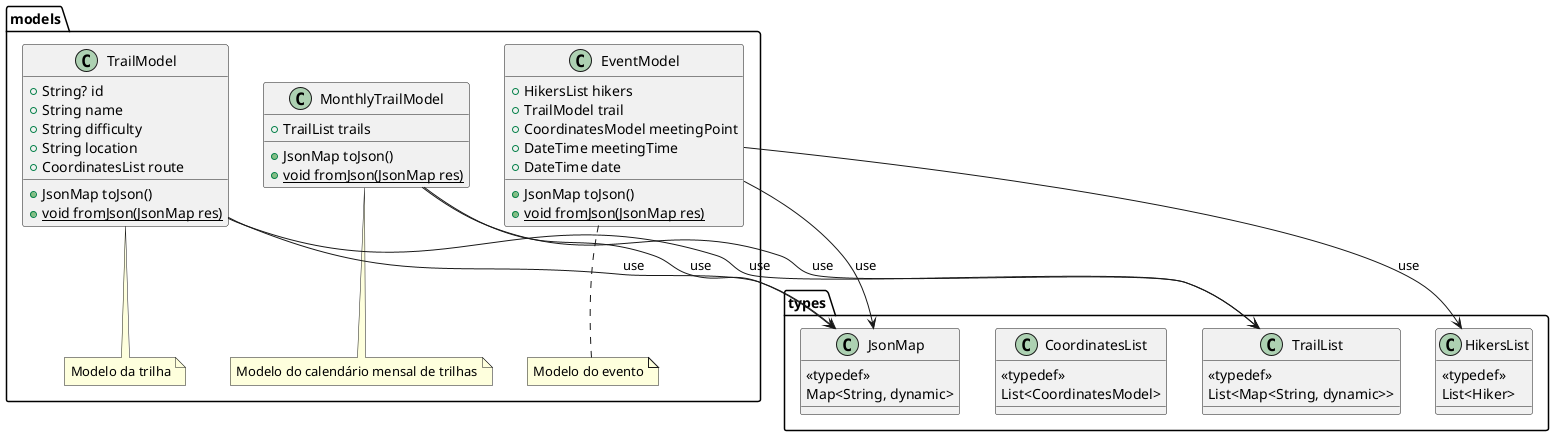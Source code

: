 @startuml pe_na_pedra_class_diagram_2
package types {
  class JsonMap {
    <<typedef>>
    Map<String, dynamic>
  }

  class TrailList {
    <<typedef>>
    List<Map<String, dynamic>>
  }

  class CoordinatesList {
    <<typedef>>
    List<CoordinatesModel>
  }

  class HikersList {
    <<typedef>>
    List<Hiker>
  }
}

package models {
  note "Modelo da trilha" as N3
  note "Modelo do calendário mensal de trilhas" as N4
  note "Modelo do evento" as N5

  class TrailModel {
    + String? id
    + String name
    + String difficulty
    + String location
    + CoordinatesList route
    + JsonMap toJson()
    + {static} void fromJson(JsonMap res)
  }

  class MonthlyTrailModel {
    + TrailList trails
    + JsonMap toJson()
    + {static} void fromJson(JsonMap res)
  }

  class EventModel {
    + HikersList hikers
    + TrailModel trail
    + CoordinatesModel meetingPoint
    + DateTime meetingTime
    + DateTime date
    + JsonMap toJson()
    + {static} void fromJson(JsonMap res)
  }

  TrailModel .. N3
  MonthlyTrailModel .. N4
  EventModel .. N5

  EventModel --> JsonMap : use
  MonthlyTrailModel --> JsonMap : use
  TrailModel --> JsonMap : use

  MonthlyTrailModel --> TrailList : use

  TrailModel --> TrailList : use

  EventModel --> HikersList : use
}
@enduml
